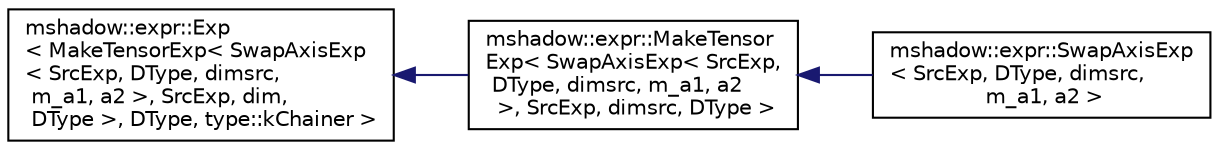 digraph "Graphical Class Hierarchy"
{
 // LATEX_PDF_SIZE
  edge [fontname="Helvetica",fontsize="10",labelfontname="Helvetica",labelfontsize="10"];
  node [fontname="Helvetica",fontsize="10",shape=record];
  rankdir="LR";
  Node0 [label="mshadow::expr::Exp\l\< MakeTensorExp\< SwapAxisExp\l\< SrcExp, DType, dimsrc,\l m_a1, a2 \>, SrcExp, dim,\l DType \>, DType, type::kChainer \>",height=0.2,width=0.4,color="black", fillcolor="white", style="filled",URL="$structmshadow_1_1expr_1_1Exp.html",tooltip=" "];
  Node0 -> Node1 [dir="back",color="midnightblue",fontsize="10",style="solid",fontname="Helvetica"];
  Node1 [label="mshadow::expr::MakeTensor\lExp\< SwapAxisExp\< SrcExp,\l DType, dimsrc, m_a1, a2\l \>, SrcExp, dimsrc, DType \>",height=0.2,width=0.4,color="black", fillcolor="white", style="filled",URL="$structmshadow_1_1expr_1_1MakeTensorExp.html",tooltip=" "];
  Node1 -> Node2 [dir="back",color="midnightblue",fontsize="10",style="solid",fontname="Helvetica"];
  Node2 [label="mshadow::expr::SwapAxisExp\l\< SrcExp, DType, dimsrc,\l m_a1, a2 \>",height=0.2,width=0.4,color="black", fillcolor="white", style="filled",URL="$structmshadow_1_1expr_1_1SwapAxisExp.html",tooltip="swap two axis of a tensor input: Tensor<Device,dim>: ishape output: Tensor<Device,..."];
}
